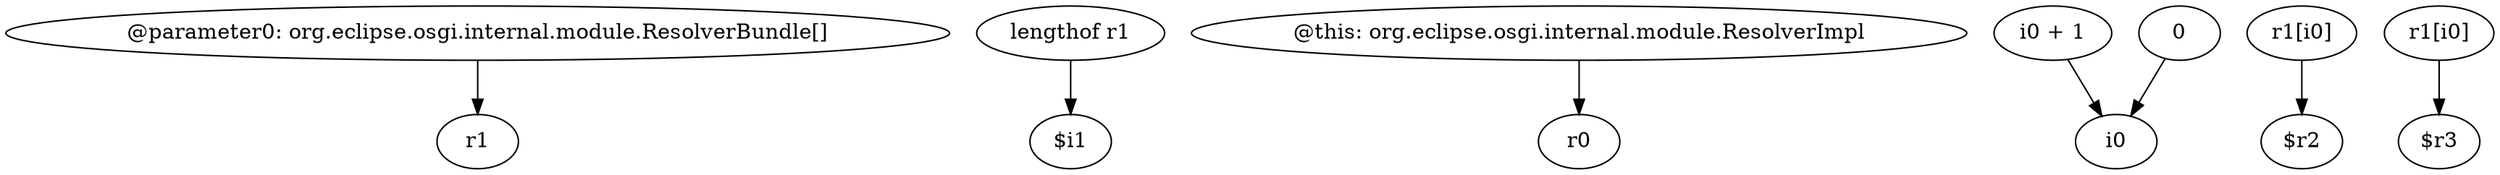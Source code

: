 digraph g {
0[label="@parameter0: org.eclipse.osgi.internal.module.ResolverBundle[]"]
1[label="r1"]
0->1[label=""]
2[label="lengthof r1"]
3[label="$i1"]
2->3[label=""]
4[label="@this: org.eclipse.osgi.internal.module.ResolverImpl"]
5[label="r0"]
4->5[label=""]
6[label="i0 + 1"]
7[label="i0"]
6->7[label=""]
8[label="0"]
8->7[label=""]
9[label="r1[i0]"]
10[label="$r2"]
9->10[label=""]
11[label="r1[i0]"]
12[label="$r3"]
11->12[label=""]
}